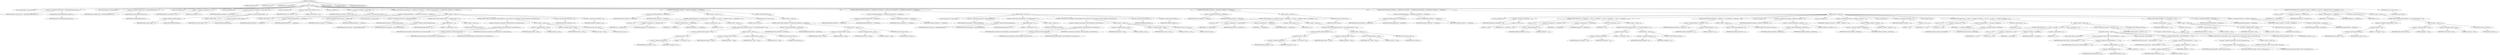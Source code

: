 digraph "matchPath" {  
"185" [label = <(METHOD,matchPath)<SUB>168</SUB>> ]
"186" [label = <(PARAM,String pattern)<SUB>168</SUB>> ]
"187" [label = <(PARAM,String str)<SUB>168</SUB>> ]
"188" [label = <(PARAM,boolean isCaseSensitive)<SUB>169</SUB>> ]
"189" [label = <(BLOCK,&lt;empty&gt;,&lt;empty&gt;)<SUB>169</SUB>> ]
"190" [label = <(LOCAL,String[] patDirs: java.lang.String[])> ]
"191" [label = <(&lt;operator&gt;.assignment,String[] patDirs = tokenizePathAsArray(pattern))<SUB>170</SUB>> ]
"192" [label = <(IDENTIFIER,patDirs,String[] patDirs = tokenizePathAsArray(pattern))<SUB>170</SUB>> ]
"193" [label = <(tokenizePathAsArray,tokenizePathAsArray(pattern))<SUB>170</SUB>> ]
"194" [label = <(IDENTIFIER,pattern,tokenizePathAsArray(pattern))<SUB>170</SUB>> ]
"195" [label = <(LOCAL,String[] strDirs: java.lang.String[])> ]
"196" [label = <(&lt;operator&gt;.assignment,String[] strDirs = tokenizePathAsArray(str))<SUB>171</SUB>> ]
"197" [label = <(IDENTIFIER,strDirs,String[] strDirs = tokenizePathAsArray(str))<SUB>171</SUB>> ]
"198" [label = <(tokenizePathAsArray,tokenizePathAsArray(str))<SUB>171</SUB>> ]
"199" [label = <(IDENTIFIER,str,tokenizePathAsArray(str))<SUB>171</SUB>> ]
"200" [label = <(LOCAL,int patIdxStart: int)> ]
"201" [label = <(&lt;operator&gt;.assignment,int patIdxStart = 0)<SUB>173</SUB>> ]
"202" [label = <(IDENTIFIER,patIdxStart,int patIdxStart = 0)<SUB>173</SUB>> ]
"203" [label = <(LITERAL,0,int patIdxStart = 0)<SUB>173</SUB>> ]
"204" [label = <(LOCAL,int patIdxEnd: int)> ]
"205" [label = <(&lt;operator&gt;.assignment,int patIdxEnd = patDirs.length - 1)<SUB>174</SUB>> ]
"206" [label = <(IDENTIFIER,patIdxEnd,int patIdxEnd = patDirs.length - 1)<SUB>174</SUB>> ]
"207" [label = <(&lt;operator&gt;.subtraction,patDirs.length - 1)<SUB>174</SUB>> ]
"208" [label = <(&lt;operator&gt;.fieldAccess,patDirs.length)<SUB>174</SUB>> ]
"209" [label = <(IDENTIFIER,patDirs,patDirs.length - 1)<SUB>174</SUB>> ]
"210" [label = <(FIELD_IDENTIFIER,length,length)<SUB>174</SUB>> ]
"211" [label = <(LITERAL,1,patDirs.length - 1)<SUB>174</SUB>> ]
"212" [label = <(LOCAL,int strIdxStart: int)> ]
"213" [label = <(&lt;operator&gt;.assignment,int strIdxStart = 0)<SUB>175</SUB>> ]
"214" [label = <(IDENTIFIER,strIdxStart,int strIdxStart = 0)<SUB>175</SUB>> ]
"215" [label = <(LITERAL,0,int strIdxStart = 0)<SUB>175</SUB>> ]
"216" [label = <(LOCAL,int strIdxEnd: int)> ]
"217" [label = <(&lt;operator&gt;.assignment,int strIdxEnd = strDirs.length - 1)<SUB>176</SUB>> ]
"218" [label = <(IDENTIFIER,strIdxEnd,int strIdxEnd = strDirs.length - 1)<SUB>176</SUB>> ]
"219" [label = <(&lt;operator&gt;.subtraction,strDirs.length - 1)<SUB>176</SUB>> ]
"220" [label = <(&lt;operator&gt;.fieldAccess,strDirs.length)<SUB>176</SUB>> ]
"221" [label = <(IDENTIFIER,strDirs,strDirs.length - 1)<SUB>176</SUB>> ]
"222" [label = <(FIELD_IDENTIFIER,length,length)<SUB>176</SUB>> ]
"223" [label = <(LITERAL,1,strDirs.length - 1)<SUB>176</SUB>> ]
"224" [label = <(CONTROL_STRUCTURE,while (patIdxStart &lt;= patIdxEnd &amp;&amp; strIdxStart &lt;= strIdxEnd),while (patIdxStart &lt;= patIdxEnd &amp;&amp; strIdxStart &lt;= strIdxEnd))<SUB>179</SUB>> ]
"225" [label = <(&lt;operator&gt;.logicalAnd,patIdxStart &lt;= patIdxEnd &amp;&amp; strIdxStart &lt;= strIdxEnd)<SUB>179</SUB>> ]
"226" [label = <(&lt;operator&gt;.lessEqualsThan,patIdxStart &lt;= patIdxEnd)<SUB>179</SUB>> ]
"227" [label = <(IDENTIFIER,patIdxStart,patIdxStart &lt;= patIdxEnd)<SUB>179</SUB>> ]
"228" [label = <(IDENTIFIER,patIdxEnd,patIdxStart &lt;= patIdxEnd)<SUB>179</SUB>> ]
"229" [label = <(&lt;operator&gt;.lessEqualsThan,strIdxStart &lt;= strIdxEnd)<SUB>179</SUB>> ]
"230" [label = <(IDENTIFIER,strIdxStart,strIdxStart &lt;= strIdxEnd)<SUB>179</SUB>> ]
"231" [label = <(IDENTIFIER,strIdxEnd,strIdxStart &lt;= strIdxEnd)<SUB>179</SUB>> ]
"232" [label = <(BLOCK,&lt;empty&gt;,&lt;empty&gt;)<SUB>179</SUB>> ]
"233" [label = <(LOCAL,String patDir: java.lang.String)> ]
"234" [label = <(&lt;operator&gt;.assignment,String patDir = patDirs[patIdxStart])<SUB>180</SUB>> ]
"235" [label = <(IDENTIFIER,patDir,String patDir = patDirs[patIdxStart])<SUB>180</SUB>> ]
"236" [label = <(&lt;operator&gt;.indexAccess,patDirs[patIdxStart])<SUB>180</SUB>> ]
"237" [label = <(IDENTIFIER,patDirs,String patDir = patDirs[patIdxStart])<SUB>180</SUB>> ]
"238" [label = <(IDENTIFIER,patIdxStart,String patDir = patDirs[patIdxStart])<SUB>180</SUB>> ]
"239" [label = <(CONTROL_STRUCTURE,if (patDir.equals(&quot;**&quot;)),if (patDir.equals(&quot;**&quot;)))<SUB>181</SUB>> ]
"240" [label = <(equals,patDir.equals(&quot;**&quot;))<SUB>181</SUB>> ]
"241" [label = <(IDENTIFIER,patDir,patDir.equals(&quot;**&quot;))<SUB>181</SUB>> ]
"242" [label = <(LITERAL,&quot;**&quot;,patDir.equals(&quot;**&quot;))<SUB>181</SUB>> ]
"243" [label = <(BLOCK,&lt;empty&gt;,&lt;empty&gt;)<SUB>181</SUB>> ]
"244" [label = <(CONTROL_STRUCTURE,break;,break;)<SUB>182</SUB>> ]
"245" [label = <(CONTROL_STRUCTURE,if (!match(patDir, strDirs[strIdxStart], isCaseSensitive)),if (!match(patDir, strDirs[strIdxStart], isCaseSensitive)))<SUB>184</SUB>> ]
"246" [label = <(&lt;operator&gt;.logicalNot,!match(patDir, strDirs[strIdxStart], isCaseSensitive))<SUB>184</SUB>> ]
"247" [label = <(match,match(patDir, strDirs[strIdxStart], isCaseSensitive))<SUB>184</SUB>> ]
"248" [label = <(IDENTIFIER,patDir,match(patDir, strDirs[strIdxStart], isCaseSensitive))<SUB>184</SUB>> ]
"249" [label = <(&lt;operator&gt;.indexAccess,strDirs[strIdxStart])<SUB>184</SUB>> ]
"250" [label = <(IDENTIFIER,strDirs,match(patDir, strDirs[strIdxStart], isCaseSensitive))<SUB>184</SUB>> ]
"251" [label = <(IDENTIFIER,strIdxStart,match(patDir, strDirs[strIdxStart], isCaseSensitive))<SUB>184</SUB>> ]
"252" [label = <(IDENTIFIER,isCaseSensitive,match(patDir, strDirs[strIdxStart], isCaseSensitive))<SUB>184</SUB>> ]
"253" [label = <(BLOCK,&lt;empty&gt;,&lt;empty&gt;)<SUB>184</SUB>> ]
"254" [label = <(&lt;operator&gt;.assignment,patDirs = null)<SUB>185</SUB>> ]
"255" [label = <(IDENTIFIER,patDirs,patDirs = null)<SUB>185</SUB>> ]
"256" [label = <(LITERAL,null,patDirs = null)<SUB>185</SUB>> ]
"257" [label = <(&lt;operator&gt;.assignment,strDirs = null)<SUB>186</SUB>> ]
"258" [label = <(IDENTIFIER,strDirs,strDirs = null)<SUB>186</SUB>> ]
"259" [label = <(LITERAL,null,strDirs = null)<SUB>186</SUB>> ]
"260" [label = <(RETURN,return false;,return false;)<SUB>187</SUB>> ]
"261" [label = <(LITERAL,false,return false;)<SUB>187</SUB>> ]
"262" [label = <(&lt;operator&gt;.postIncrement,patIdxStart++)<SUB>189</SUB>> ]
"263" [label = <(IDENTIFIER,patIdxStart,patIdxStart++)<SUB>189</SUB>> ]
"264" [label = <(&lt;operator&gt;.postIncrement,strIdxStart++)<SUB>190</SUB>> ]
"265" [label = <(IDENTIFIER,strIdxStart,strIdxStart++)<SUB>190</SUB>> ]
"266" [label = <(CONTROL_STRUCTURE,if (strIdxStart &gt; strIdxEnd),if (strIdxStart &gt; strIdxEnd))<SUB>192</SUB>> ]
"267" [label = <(&lt;operator&gt;.greaterThan,strIdxStart &gt; strIdxEnd)<SUB>192</SUB>> ]
"268" [label = <(IDENTIFIER,strIdxStart,strIdxStart &gt; strIdxEnd)<SUB>192</SUB>> ]
"269" [label = <(IDENTIFIER,strIdxEnd,strIdxStart &gt; strIdxEnd)<SUB>192</SUB>> ]
"270" [label = <(BLOCK,&lt;empty&gt;,&lt;empty&gt;)<SUB>192</SUB>> ]
"271" [label = <(CONTROL_STRUCTURE,for (int i = patIdxStart; Some(i &lt;= patIdxEnd); i++),for (int i = patIdxStart; Some(i &lt;= patIdxEnd); i++))<SUB>194</SUB>> ]
"272" [label = <(LOCAL,int i: int)> ]
"273" [label = <(&lt;operator&gt;.assignment,int i = patIdxStart)<SUB>194</SUB>> ]
"274" [label = <(IDENTIFIER,i,int i = patIdxStart)<SUB>194</SUB>> ]
"275" [label = <(IDENTIFIER,patIdxStart,int i = patIdxStart)<SUB>194</SUB>> ]
"276" [label = <(&lt;operator&gt;.lessEqualsThan,i &lt;= patIdxEnd)<SUB>194</SUB>> ]
"277" [label = <(IDENTIFIER,i,i &lt;= patIdxEnd)<SUB>194</SUB>> ]
"278" [label = <(IDENTIFIER,patIdxEnd,i &lt;= patIdxEnd)<SUB>194</SUB>> ]
"279" [label = <(&lt;operator&gt;.postIncrement,i++)<SUB>194</SUB>> ]
"280" [label = <(IDENTIFIER,i,i++)<SUB>194</SUB>> ]
"281" [label = <(BLOCK,&lt;empty&gt;,&lt;empty&gt;)<SUB>194</SUB>> ]
"282" [label = <(CONTROL_STRUCTURE,if (!patDirs[i].equals(&quot;**&quot;)),if (!patDirs[i].equals(&quot;**&quot;)))<SUB>195</SUB>> ]
"283" [label = <(&lt;operator&gt;.logicalNot,!patDirs[i].equals(&quot;**&quot;))<SUB>195</SUB>> ]
"284" [label = <(equals,this.equals(&quot;**&quot;))<SUB>195</SUB>> ]
"285" [label = <(&lt;operator&gt;.indexAccess,patDirs[i])<SUB>195</SUB>> ]
"286" [label = <(IDENTIFIER,patDirs,this.equals(&quot;**&quot;))<SUB>195</SUB>> ]
"287" [label = <(IDENTIFIER,i,this.equals(&quot;**&quot;))<SUB>195</SUB>> ]
"288" [label = <(LITERAL,&quot;**&quot;,this.equals(&quot;**&quot;))<SUB>195</SUB>> ]
"289" [label = <(BLOCK,&lt;empty&gt;,&lt;empty&gt;)<SUB>195</SUB>> ]
"290" [label = <(&lt;operator&gt;.assignment,patDirs = null)<SUB>196</SUB>> ]
"291" [label = <(IDENTIFIER,patDirs,patDirs = null)<SUB>196</SUB>> ]
"292" [label = <(LITERAL,null,patDirs = null)<SUB>196</SUB>> ]
"293" [label = <(&lt;operator&gt;.assignment,strDirs = null)<SUB>197</SUB>> ]
"294" [label = <(IDENTIFIER,strDirs,strDirs = null)<SUB>197</SUB>> ]
"295" [label = <(LITERAL,null,strDirs = null)<SUB>197</SUB>> ]
"296" [label = <(RETURN,return false;,return false;)<SUB>198</SUB>> ]
"297" [label = <(LITERAL,false,return false;)<SUB>198</SUB>> ]
"298" [label = <(RETURN,return true;,return true;)<SUB>201</SUB>> ]
"299" [label = <(LITERAL,true,return true;)<SUB>201</SUB>> ]
"300" [label = <(CONTROL_STRUCTURE,else,else)<SUB>202</SUB>> ]
"301" [label = <(BLOCK,&lt;empty&gt;,&lt;empty&gt;)<SUB>202</SUB>> ]
"302" [label = <(CONTROL_STRUCTURE,if (patIdxStart &gt; patIdxEnd),if (patIdxStart &gt; patIdxEnd))<SUB>203</SUB>> ]
"303" [label = <(&lt;operator&gt;.greaterThan,patIdxStart &gt; patIdxEnd)<SUB>203</SUB>> ]
"304" [label = <(IDENTIFIER,patIdxStart,patIdxStart &gt; patIdxEnd)<SUB>203</SUB>> ]
"305" [label = <(IDENTIFIER,patIdxEnd,patIdxStart &gt; patIdxEnd)<SUB>203</SUB>> ]
"306" [label = <(BLOCK,&lt;empty&gt;,&lt;empty&gt;)<SUB>203</SUB>> ]
"307" [label = <(&lt;operator&gt;.assignment,patDirs = null)<SUB>205</SUB>> ]
"308" [label = <(IDENTIFIER,patDirs,patDirs = null)<SUB>205</SUB>> ]
"309" [label = <(LITERAL,null,patDirs = null)<SUB>205</SUB>> ]
"310" [label = <(&lt;operator&gt;.assignment,strDirs = null)<SUB>206</SUB>> ]
"311" [label = <(IDENTIFIER,strDirs,strDirs = null)<SUB>206</SUB>> ]
"312" [label = <(LITERAL,null,strDirs = null)<SUB>206</SUB>> ]
"313" [label = <(RETURN,return false;,return false;)<SUB>207</SUB>> ]
"314" [label = <(LITERAL,false,return false;)<SUB>207</SUB>> ]
"315" [label = <(CONTROL_STRUCTURE,while (patIdxStart &lt;= patIdxEnd &amp;&amp; strIdxStart &lt;= strIdxEnd),while (patIdxStart &lt;= patIdxEnd &amp;&amp; strIdxStart &lt;= strIdxEnd))<SUB>212</SUB>> ]
"316" [label = <(&lt;operator&gt;.logicalAnd,patIdxStart &lt;= patIdxEnd &amp;&amp; strIdxStart &lt;= strIdxEnd)<SUB>212</SUB>> ]
"317" [label = <(&lt;operator&gt;.lessEqualsThan,patIdxStart &lt;= patIdxEnd)<SUB>212</SUB>> ]
"318" [label = <(IDENTIFIER,patIdxStart,patIdxStart &lt;= patIdxEnd)<SUB>212</SUB>> ]
"319" [label = <(IDENTIFIER,patIdxEnd,patIdxStart &lt;= patIdxEnd)<SUB>212</SUB>> ]
"320" [label = <(&lt;operator&gt;.lessEqualsThan,strIdxStart &lt;= strIdxEnd)<SUB>212</SUB>> ]
"321" [label = <(IDENTIFIER,strIdxStart,strIdxStart &lt;= strIdxEnd)<SUB>212</SUB>> ]
"322" [label = <(IDENTIFIER,strIdxEnd,strIdxStart &lt;= strIdxEnd)<SUB>212</SUB>> ]
"323" [label = <(BLOCK,&lt;empty&gt;,&lt;empty&gt;)<SUB>212</SUB>> ]
"324" [label = <(LOCAL,String patDir: java.lang.String)> ]
"325" [label = <(&lt;operator&gt;.assignment,String patDir = patDirs[patIdxEnd])<SUB>213</SUB>> ]
"326" [label = <(IDENTIFIER,patDir,String patDir = patDirs[patIdxEnd])<SUB>213</SUB>> ]
"327" [label = <(&lt;operator&gt;.indexAccess,patDirs[patIdxEnd])<SUB>213</SUB>> ]
"328" [label = <(IDENTIFIER,patDirs,String patDir = patDirs[patIdxEnd])<SUB>213</SUB>> ]
"329" [label = <(IDENTIFIER,patIdxEnd,String patDir = patDirs[patIdxEnd])<SUB>213</SUB>> ]
"330" [label = <(CONTROL_STRUCTURE,if (patDir.equals(&quot;**&quot;)),if (patDir.equals(&quot;**&quot;)))<SUB>214</SUB>> ]
"331" [label = <(equals,patDir.equals(&quot;**&quot;))<SUB>214</SUB>> ]
"332" [label = <(IDENTIFIER,patDir,patDir.equals(&quot;**&quot;))<SUB>214</SUB>> ]
"333" [label = <(LITERAL,&quot;**&quot;,patDir.equals(&quot;**&quot;))<SUB>214</SUB>> ]
"334" [label = <(BLOCK,&lt;empty&gt;,&lt;empty&gt;)<SUB>214</SUB>> ]
"335" [label = <(CONTROL_STRUCTURE,break;,break;)<SUB>215</SUB>> ]
"336" [label = <(CONTROL_STRUCTURE,if (!match(patDir, strDirs[strIdxEnd], isCaseSensitive)),if (!match(patDir, strDirs[strIdxEnd], isCaseSensitive)))<SUB>217</SUB>> ]
"337" [label = <(&lt;operator&gt;.logicalNot,!match(patDir, strDirs[strIdxEnd], isCaseSensitive))<SUB>217</SUB>> ]
"338" [label = <(match,match(patDir, strDirs[strIdxEnd], isCaseSensitive))<SUB>217</SUB>> ]
"339" [label = <(IDENTIFIER,patDir,match(patDir, strDirs[strIdxEnd], isCaseSensitive))<SUB>217</SUB>> ]
"340" [label = <(&lt;operator&gt;.indexAccess,strDirs[strIdxEnd])<SUB>217</SUB>> ]
"341" [label = <(IDENTIFIER,strDirs,match(patDir, strDirs[strIdxEnd], isCaseSensitive))<SUB>217</SUB>> ]
"342" [label = <(IDENTIFIER,strIdxEnd,match(patDir, strDirs[strIdxEnd], isCaseSensitive))<SUB>217</SUB>> ]
"343" [label = <(IDENTIFIER,isCaseSensitive,match(patDir, strDirs[strIdxEnd], isCaseSensitive))<SUB>217</SUB>> ]
"344" [label = <(BLOCK,&lt;empty&gt;,&lt;empty&gt;)<SUB>217</SUB>> ]
"345" [label = <(&lt;operator&gt;.assignment,patDirs = null)<SUB>218</SUB>> ]
"346" [label = <(IDENTIFIER,patDirs,patDirs = null)<SUB>218</SUB>> ]
"347" [label = <(LITERAL,null,patDirs = null)<SUB>218</SUB>> ]
"348" [label = <(&lt;operator&gt;.assignment,strDirs = null)<SUB>219</SUB>> ]
"349" [label = <(IDENTIFIER,strDirs,strDirs = null)<SUB>219</SUB>> ]
"350" [label = <(LITERAL,null,strDirs = null)<SUB>219</SUB>> ]
"351" [label = <(RETURN,return false;,return false;)<SUB>220</SUB>> ]
"352" [label = <(LITERAL,false,return false;)<SUB>220</SUB>> ]
"353" [label = <(&lt;operator&gt;.postDecrement,patIdxEnd--)<SUB>222</SUB>> ]
"354" [label = <(IDENTIFIER,patIdxEnd,patIdxEnd--)<SUB>222</SUB>> ]
"355" [label = <(&lt;operator&gt;.postDecrement,strIdxEnd--)<SUB>223</SUB>> ]
"356" [label = <(IDENTIFIER,strIdxEnd,strIdxEnd--)<SUB>223</SUB>> ]
"357" [label = <(CONTROL_STRUCTURE,if (strIdxStart &gt; strIdxEnd),if (strIdxStart &gt; strIdxEnd))<SUB>225</SUB>> ]
"358" [label = <(&lt;operator&gt;.greaterThan,strIdxStart &gt; strIdxEnd)<SUB>225</SUB>> ]
"359" [label = <(IDENTIFIER,strIdxStart,strIdxStart &gt; strIdxEnd)<SUB>225</SUB>> ]
"360" [label = <(IDENTIFIER,strIdxEnd,strIdxStart &gt; strIdxEnd)<SUB>225</SUB>> ]
"361" [label = <(BLOCK,&lt;empty&gt;,&lt;empty&gt;)<SUB>225</SUB>> ]
"362" [label = <(CONTROL_STRUCTURE,for (int i = patIdxStart; Some(i &lt;= patIdxEnd); i++),for (int i = patIdxStart; Some(i &lt;= patIdxEnd); i++))<SUB>227</SUB>> ]
"363" [label = <(LOCAL,int i: int)> ]
"364" [label = <(&lt;operator&gt;.assignment,int i = patIdxStart)<SUB>227</SUB>> ]
"365" [label = <(IDENTIFIER,i,int i = patIdxStart)<SUB>227</SUB>> ]
"366" [label = <(IDENTIFIER,patIdxStart,int i = patIdxStart)<SUB>227</SUB>> ]
"367" [label = <(&lt;operator&gt;.lessEqualsThan,i &lt;= patIdxEnd)<SUB>227</SUB>> ]
"368" [label = <(IDENTIFIER,i,i &lt;= patIdxEnd)<SUB>227</SUB>> ]
"369" [label = <(IDENTIFIER,patIdxEnd,i &lt;= patIdxEnd)<SUB>227</SUB>> ]
"370" [label = <(&lt;operator&gt;.postIncrement,i++)<SUB>227</SUB>> ]
"371" [label = <(IDENTIFIER,i,i++)<SUB>227</SUB>> ]
"372" [label = <(BLOCK,&lt;empty&gt;,&lt;empty&gt;)<SUB>227</SUB>> ]
"373" [label = <(CONTROL_STRUCTURE,if (!patDirs[i].equals(&quot;**&quot;)),if (!patDirs[i].equals(&quot;**&quot;)))<SUB>228</SUB>> ]
"374" [label = <(&lt;operator&gt;.logicalNot,!patDirs[i].equals(&quot;**&quot;))<SUB>228</SUB>> ]
"375" [label = <(equals,this.equals(&quot;**&quot;))<SUB>228</SUB>> ]
"376" [label = <(&lt;operator&gt;.indexAccess,patDirs[i])<SUB>228</SUB>> ]
"377" [label = <(IDENTIFIER,patDirs,this.equals(&quot;**&quot;))<SUB>228</SUB>> ]
"378" [label = <(IDENTIFIER,i,this.equals(&quot;**&quot;))<SUB>228</SUB>> ]
"379" [label = <(LITERAL,&quot;**&quot;,this.equals(&quot;**&quot;))<SUB>228</SUB>> ]
"380" [label = <(BLOCK,&lt;empty&gt;,&lt;empty&gt;)<SUB>228</SUB>> ]
"381" [label = <(&lt;operator&gt;.assignment,patDirs = null)<SUB>229</SUB>> ]
"382" [label = <(IDENTIFIER,patDirs,patDirs = null)<SUB>229</SUB>> ]
"383" [label = <(LITERAL,null,patDirs = null)<SUB>229</SUB>> ]
"384" [label = <(&lt;operator&gt;.assignment,strDirs = null)<SUB>230</SUB>> ]
"385" [label = <(IDENTIFIER,strDirs,strDirs = null)<SUB>230</SUB>> ]
"386" [label = <(LITERAL,null,strDirs = null)<SUB>230</SUB>> ]
"387" [label = <(RETURN,return false;,return false;)<SUB>231</SUB>> ]
"388" [label = <(LITERAL,false,return false;)<SUB>231</SUB>> ]
"389" [label = <(RETURN,return true;,return true;)<SUB>234</SUB>> ]
"390" [label = <(LITERAL,true,return true;)<SUB>234</SUB>> ]
"391" [label = <(CONTROL_STRUCTURE,while (patIdxStart != patIdxEnd &amp;&amp; strIdxStart &lt;= strIdxEnd),while (patIdxStart != patIdxEnd &amp;&amp; strIdxStart &lt;= strIdxEnd))<SUB>237</SUB>> ]
"392" [label = <(&lt;operator&gt;.logicalAnd,patIdxStart != patIdxEnd &amp;&amp; strIdxStart &lt;= strIdxEnd)<SUB>237</SUB>> ]
"393" [label = <(&lt;operator&gt;.notEquals,patIdxStart != patIdxEnd)<SUB>237</SUB>> ]
"394" [label = <(IDENTIFIER,patIdxStart,patIdxStart != patIdxEnd)<SUB>237</SUB>> ]
"395" [label = <(IDENTIFIER,patIdxEnd,patIdxStart != patIdxEnd)<SUB>237</SUB>> ]
"396" [label = <(&lt;operator&gt;.lessEqualsThan,strIdxStart &lt;= strIdxEnd)<SUB>237</SUB>> ]
"397" [label = <(IDENTIFIER,strIdxStart,strIdxStart &lt;= strIdxEnd)<SUB>237</SUB>> ]
"398" [label = <(IDENTIFIER,strIdxEnd,strIdxStart &lt;= strIdxEnd)<SUB>237</SUB>> ]
"399" [label = <(BLOCK,&lt;empty&gt;,&lt;empty&gt;)<SUB>237</SUB>> ]
"400" [label = <(LOCAL,int patIdxTmp: int)> ]
"401" [label = <(&lt;operator&gt;.assignment,int patIdxTmp = -1)<SUB>238</SUB>> ]
"402" [label = <(IDENTIFIER,patIdxTmp,int patIdxTmp = -1)<SUB>238</SUB>> ]
"403" [label = <(&lt;operator&gt;.minus,-1)<SUB>238</SUB>> ]
"404" [label = <(LITERAL,1,-1)<SUB>238</SUB>> ]
"405" [label = <(CONTROL_STRUCTURE,for (int i = patIdxStart + 1; Some(i &lt;= patIdxEnd); i++),for (int i = patIdxStart + 1; Some(i &lt;= patIdxEnd); i++))<SUB>239</SUB>> ]
"406" [label = <(LOCAL,int i: int)> ]
"407" [label = <(&lt;operator&gt;.assignment,int i = patIdxStart + 1)<SUB>239</SUB>> ]
"408" [label = <(IDENTIFIER,i,int i = patIdxStart + 1)<SUB>239</SUB>> ]
"409" [label = <(&lt;operator&gt;.addition,patIdxStart + 1)<SUB>239</SUB>> ]
"410" [label = <(IDENTIFIER,patIdxStart,patIdxStart + 1)<SUB>239</SUB>> ]
"411" [label = <(LITERAL,1,patIdxStart + 1)<SUB>239</SUB>> ]
"412" [label = <(&lt;operator&gt;.lessEqualsThan,i &lt;= patIdxEnd)<SUB>239</SUB>> ]
"413" [label = <(IDENTIFIER,i,i &lt;= patIdxEnd)<SUB>239</SUB>> ]
"414" [label = <(IDENTIFIER,patIdxEnd,i &lt;= patIdxEnd)<SUB>239</SUB>> ]
"415" [label = <(&lt;operator&gt;.postIncrement,i++)<SUB>239</SUB>> ]
"416" [label = <(IDENTIFIER,i,i++)<SUB>239</SUB>> ]
"417" [label = <(BLOCK,&lt;empty&gt;,&lt;empty&gt;)<SUB>239</SUB>> ]
"418" [label = <(CONTROL_STRUCTURE,if (patDirs[i].equals(&quot;**&quot;)),if (patDirs[i].equals(&quot;**&quot;)))<SUB>240</SUB>> ]
"419" [label = <(equals,this.equals(&quot;**&quot;))<SUB>240</SUB>> ]
"420" [label = <(&lt;operator&gt;.indexAccess,patDirs[i])<SUB>240</SUB>> ]
"421" [label = <(IDENTIFIER,patDirs,this.equals(&quot;**&quot;))<SUB>240</SUB>> ]
"422" [label = <(IDENTIFIER,i,this.equals(&quot;**&quot;))<SUB>240</SUB>> ]
"423" [label = <(LITERAL,&quot;**&quot;,this.equals(&quot;**&quot;))<SUB>240</SUB>> ]
"424" [label = <(BLOCK,&lt;empty&gt;,&lt;empty&gt;)<SUB>240</SUB>> ]
"425" [label = <(&lt;operator&gt;.assignment,patIdxTmp = i)<SUB>241</SUB>> ]
"426" [label = <(IDENTIFIER,patIdxTmp,patIdxTmp = i)<SUB>241</SUB>> ]
"427" [label = <(IDENTIFIER,i,patIdxTmp = i)<SUB>241</SUB>> ]
"428" [label = <(CONTROL_STRUCTURE,break;,break;)<SUB>242</SUB>> ]
"429" [label = <(CONTROL_STRUCTURE,if (patIdxTmp == patIdxStart + 1),if (patIdxTmp == patIdxStart + 1))<SUB>245</SUB>> ]
"430" [label = <(&lt;operator&gt;.equals,patIdxTmp == patIdxStart + 1)<SUB>245</SUB>> ]
"431" [label = <(IDENTIFIER,patIdxTmp,patIdxTmp == patIdxStart + 1)<SUB>245</SUB>> ]
"432" [label = <(&lt;operator&gt;.addition,patIdxStart + 1)<SUB>245</SUB>> ]
"433" [label = <(IDENTIFIER,patIdxStart,patIdxStart + 1)<SUB>245</SUB>> ]
"434" [label = <(LITERAL,1,patIdxStart + 1)<SUB>245</SUB>> ]
"435" [label = <(BLOCK,&lt;empty&gt;,&lt;empty&gt;)<SUB>245</SUB>> ]
"436" [label = <(&lt;operator&gt;.postIncrement,patIdxStart++)<SUB>247</SUB>> ]
"437" [label = <(IDENTIFIER,patIdxStart,patIdxStart++)<SUB>247</SUB>> ]
"438" [label = <(CONTROL_STRUCTURE,continue;,continue;)<SUB>248</SUB>> ]
"439" [label = <(LOCAL,int patLength: int)> ]
"440" [label = <(&lt;operator&gt;.assignment,int patLength = patIdxTmp - patIdxStart - 1)<SUB>252</SUB>> ]
"441" [label = <(IDENTIFIER,patLength,int patLength = patIdxTmp - patIdxStart - 1)<SUB>252</SUB>> ]
"442" [label = <(&lt;operator&gt;.subtraction,patIdxTmp - patIdxStart - 1)<SUB>252</SUB>> ]
"443" [label = <(&lt;operator&gt;.subtraction,patIdxTmp - patIdxStart)<SUB>252</SUB>> ]
"444" [label = <(IDENTIFIER,patIdxTmp,patIdxTmp - patIdxStart)<SUB>252</SUB>> ]
"445" [label = <(IDENTIFIER,patIdxStart,patIdxTmp - patIdxStart)<SUB>252</SUB>> ]
"446" [label = <(LITERAL,1,patIdxTmp - patIdxStart - 1)<SUB>252</SUB>> ]
"447" [label = <(LOCAL,int strLength: int)> ]
"448" [label = <(&lt;operator&gt;.assignment,int strLength = strIdxEnd - strIdxStart + 1)<SUB>253</SUB>> ]
"449" [label = <(IDENTIFIER,strLength,int strLength = strIdxEnd - strIdxStart + 1)<SUB>253</SUB>> ]
"450" [label = <(&lt;operator&gt;.addition,strIdxEnd - strIdxStart + 1)<SUB>253</SUB>> ]
"451" [label = <(&lt;operator&gt;.subtraction,strIdxEnd - strIdxStart)<SUB>253</SUB>> ]
"452" [label = <(IDENTIFIER,strIdxEnd,strIdxEnd - strIdxStart)<SUB>253</SUB>> ]
"453" [label = <(IDENTIFIER,strIdxStart,strIdxEnd - strIdxStart)<SUB>253</SUB>> ]
"454" [label = <(LITERAL,1,strIdxEnd - strIdxStart + 1)<SUB>253</SUB>> ]
"455" [label = <(LOCAL,int foundIdx: int)> ]
"456" [label = <(&lt;operator&gt;.assignment,int foundIdx = -1)<SUB>254</SUB>> ]
"457" [label = <(IDENTIFIER,foundIdx,int foundIdx = -1)<SUB>254</SUB>> ]
"458" [label = <(&lt;operator&gt;.minus,-1)<SUB>254</SUB>> ]
"459" [label = <(LITERAL,1,-1)<SUB>254</SUB>> ]
"460" [label = <(JUMP_TARGET,strLoop)> ]
"461" [label = <(CONTROL_STRUCTURE,for (int i = 0; Some(i &lt;= strLength - patLength); i++),for (int i = 0; Some(i &lt;= strLength - patLength); i++))<SUB>256</SUB>> ]
"462" [label = <(LOCAL,int i: int)> ]
"463" [label = <(&lt;operator&gt;.assignment,int i = 0)<SUB>256</SUB>> ]
"464" [label = <(IDENTIFIER,i,int i = 0)<SUB>256</SUB>> ]
"465" [label = <(LITERAL,0,int i = 0)<SUB>256</SUB>> ]
"466" [label = <(&lt;operator&gt;.lessEqualsThan,i &lt;= strLength - patLength)<SUB>256</SUB>> ]
"467" [label = <(IDENTIFIER,i,i &lt;= strLength - patLength)<SUB>256</SUB>> ]
"468" [label = <(&lt;operator&gt;.subtraction,strLength - patLength)<SUB>256</SUB>> ]
"469" [label = <(IDENTIFIER,strLength,strLength - patLength)<SUB>256</SUB>> ]
"470" [label = <(IDENTIFIER,patLength,strLength - patLength)<SUB>256</SUB>> ]
"471" [label = <(&lt;operator&gt;.postIncrement,i++)<SUB>256</SUB>> ]
"472" [label = <(IDENTIFIER,i,i++)<SUB>256</SUB>> ]
"473" [label = <(BLOCK,&lt;empty&gt;,&lt;empty&gt;)<SUB>256</SUB>> ]
"474" [label = <(CONTROL_STRUCTURE,for (int j = 0; Some(j &lt; patLength); j++),for (int j = 0; Some(j &lt; patLength); j++))<SUB>257</SUB>> ]
"475" [label = <(LOCAL,int j: int)> ]
"476" [label = <(&lt;operator&gt;.assignment,int j = 0)<SUB>257</SUB>> ]
"477" [label = <(IDENTIFIER,j,int j = 0)<SUB>257</SUB>> ]
"478" [label = <(LITERAL,0,int j = 0)<SUB>257</SUB>> ]
"479" [label = <(&lt;operator&gt;.lessThan,j &lt; patLength)<SUB>257</SUB>> ]
"480" [label = <(IDENTIFIER,j,j &lt; patLength)<SUB>257</SUB>> ]
"481" [label = <(IDENTIFIER,patLength,j &lt; patLength)<SUB>257</SUB>> ]
"482" [label = <(&lt;operator&gt;.postIncrement,j++)<SUB>257</SUB>> ]
"483" [label = <(IDENTIFIER,j,j++)<SUB>257</SUB>> ]
"484" [label = <(BLOCK,&lt;empty&gt;,&lt;empty&gt;)<SUB>257</SUB>> ]
"485" [label = <(LOCAL,String subPat: java.lang.String)> ]
"486" [label = <(&lt;operator&gt;.assignment,String subPat = patDirs[patIdxStart + j + 1])<SUB>258</SUB>> ]
"487" [label = <(IDENTIFIER,subPat,String subPat = patDirs[patIdxStart + j + 1])<SUB>258</SUB>> ]
"488" [label = <(&lt;operator&gt;.indexAccess,patDirs[patIdxStart + j + 1])<SUB>258</SUB>> ]
"489" [label = <(IDENTIFIER,patDirs,String subPat = patDirs[patIdxStart + j + 1])<SUB>258</SUB>> ]
"490" [label = <(&lt;operator&gt;.addition,patIdxStart + j + 1)<SUB>258</SUB>> ]
"491" [label = <(&lt;operator&gt;.addition,patIdxStart + j)<SUB>258</SUB>> ]
"492" [label = <(IDENTIFIER,patIdxStart,patIdxStart + j)<SUB>258</SUB>> ]
"493" [label = <(IDENTIFIER,j,patIdxStart + j)<SUB>258</SUB>> ]
"494" [label = <(LITERAL,1,patIdxStart + j + 1)<SUB>258</SUB>> ]
"495" [label = <(LOCAL,String subStr: java.lang.String)> ]
"496" [label = <(&lt;operator&gt;.assignment,String subStr = strDirs[strIdxStart + i + j])<SUB>259</SUB>> ]
"497" [label = <(IDENTIFIER,subStr,String subStr = strDirs[strIdxStart + i + j])<SUB>259</SUB>> ]
"498" [label = <(&lt;operator&gt;.indexAccess,strDirs[strIdxStart + i + j])<SUB>259</SUB>> ]
"499" [label = <(IDENTIFIER,strDirs,String subStr = strDirs[strIdxStart + i + j])<SUB>259</SUB>> ]
"500" [label = <(&lt;operator&gt;.addition,strIdxStart + i + j)<SUB>259</SUB>> ]
"501" [label = <(&lt;operator&gt;.addition,strIdxStart + i)<SUB>259</SUB>> ]
"502" [label = <(IDENTIFIER,strIdxStart,strIdxStart + i)<SUB>259</SUB>> ]
"503" [label = <(IDENTIFIER,i,strIdxStart + i)<SUB>259</SUB>> ]
"504" [label = <(IDENTIFIER,j,strIdxStart + i + j)<SUB>259</SUB>> ]
"505" [label = <(CONTROL_STRUCTURE,if (!match(subPat, subStr, isCaseSensitive)),if (!match(subPat, subStr, isCaseSensitive)))<SUB>260</SUB>> ]
"506" [label = <(&lt;operator&gt;.logicalNot,!match(subPat, subStr, isCaseSensitive))<SUB>260</SUB>> ]
"507" [label = <(match,match(subPat, subStr, isCaseSensitive))<SUB>260</SUB>> ]
"508" [label = <(IDENTIFIER,subPat,match(subPat, subStr, isCaseSensitive))<SUB>260</SUB>> ]
"509" [label = <(IDENTIFIER,subStr,match(subPat, subStr, isCaseSensitive))<SUB>260</SUB>> ]
"510" [label = <(IDENTIFIER,isCaseSensitive,match(subPat, subStr, isCaseSensitive))<SUB>260</SUB>> ]
"511" [label = <(BLOCK,&lt;empty&gt;,&lt;empty&gt;)<SUB>260</SUB>> ]
"512" [label = <(CONTROL_STRUCTURE,continue strLoop;,continue strLoop;)<SUB>261</SUB>> ]
"513" [label = <(&lt;operator&gt;.assignment,foundIdx = strIdxStart + i)<SUB>265</SUB>> ]
"514" [label = <(IDENTIFIER,foundIdx,foundIdx = strIdxStart + i)<SUB>265</SUB>> ]
"515" [label = <(&lt;operator&gt;.addition,strIdxStart + i)<SUB>265</SUB>> ]
"516" [label = <(IDENTIFIER,strIdxStart,strIdxStart + i)<SUB>265</SUB>> ]
"517" [label = <(IDENTIFIER,i,strIdxStart + i)<SUB>265</SUB>> ]
"518" [label = <(CONTROL_STRUCTURE,break;,break;)<SUB>266</SUB>> ]
"519" [label = <(CONTROL_STRUCTURE,if (foundIdx == -1),if (foundIdx == -1))<SUB>269</SUB>> ]
"520" [label = <(&lt;operator&gt;.equals,foundIdx == -1)<SUB>269</SUB>> ]
"521" [label = <(IDENTIFIER,foundIdx,foundIdx == -1)<SUB>269</SUB>> ]
"522" [label = <(&lt;operator&gt;.minus,-1)<SUB>269</SUB>> ]
"523" [label = <(LITERAL,1,-1)<SUB>269</SUB>> ]
"524" [label = <(BLOCK,&lt;empty&gt;,&lt;empty&gt;)<SUB>269</SUB>> ]
"525" [label = <(&lt;operator&gt;.assignment,patDirs = null)<SUB>270</SUB>> ]
"526" [label = <(IDENTIFIER,patDirs,patDirs = null)<SUB>270</SUB>> ]
"527" [label = <(LITERAL,null,patDirs = null)<SUB>270</SUB>> ]
"528" [label = <(&lt;operator&gt;.assignment,strDirs = null)<SUB>271</SUB>> ]
"529" [label = <(IDENTIFIER,strDirs,strDirs = null)<SUB>271</SUB>> ]
"530" [label = <(LITERAL,null,strDirs = null)<SUB>271</SUB>> ]
"531" [label = <(RETURN,return false;,return false;)<SUB>272</SUB>> ]
"532" [label = <(LITERAL,false,return false;)<SUB>272</SUB>> ]
"533" [label = <(&lt;operator&gt;.assignment,patIdxStart = patIdxTmp)<SUB>275</SUB>> ]
"534" [label = <(IDENTIFIER,patIdxStart,patIdxStart = patIdxTmp)<SUB>275</SUB>> ]
"535" [label = <(IDENTIFIER,patIdxTmp,patIdxStart = patIdxTmp)<SUB>275</SUB>> ]
"536" [label = <(&lt;operator&gt;.assignment,strIdxStart = foundIdx + patLength)<SUB>276</SUB>> ]
"537" [label = <(IDENTIFIER,strIdxStart,strIdxStart = foundIdx + patLength)<SUB>276</SUB>> ]
"538" [label = <(&lt;operator&gt;.addition,foundIdx + patLength)<SUB>276</SUB>> ]
"539" [label = <(IDENTIFIER,foundIdx,foundIdx + patLength)<SUB>276</SUB>> ]
"540" [label = <(IDENTIFIER,patLength,foundIdx + patLength)<SUB>276</SUB>> ]
"541" [label = <(CONTROL_STRUCTURE,for (int i = patIdxStart; Some(i &lt;= patIdxEnd); i++),for (int i = patIdxStart; Some(i &lt;= patIdxEnd); i++))<SUB>279</SUB>> ]
"542" [label = <(LOCAL,int i: int)> ]
"543" [label = <(&lt;operator&gt;.assignment,int i = patIdxStart)<SUB>279</SUB>> ]
"544" [label = <(IDENTIFIER,i,int i = patIdxStart)<SUB>279</SUB>> ]
"545" [label = <(IDENTIFIER,patIdxStart,int i = patIdxStart)<SUB>279</SUB>> ]
"546" [label = <(&lt;operator&gt;.lessEqualsThan,i &lt;= patIdxEnd)<SUB>279</SUB>> ]
"547" [label = <(IDENTIFIER,i,i &lt;= patIdxEnd)<SUB>279</SUB>> ]
"548" [label = <(IDENTIFIER,patIdxEnd,i &lt;= patIdxEnd)<SUB>279</SUB>> ]
"549" [label = <(&lt;operator&gt;.postIncrement,i++)<SUB>279</SUB>> ]
"550" [label = <(IDENTIFIER,i,i++)<SUB>279</SUB>> ]
"551" [label = <(BLOCK,&lt;empty&gt;,&lt;empty&gt;)<SUB>279</SUB>> ]
"552" [label = <(CONTROL_STRUCTURE,if (!patDirs[i].equals(&quot;**&quot;)),if (!patDirs[i].equals(&quot;**&quot;)))<SUB>280</SUB>> ]
"553" [label = <(&lt;operator&gt;.logicalNot,!patDirs[i].equals(&quot;**&quot;))<SUB>280</SUB>> ]
"554" [label = <(equals,this.equals(&quot;**&quot;))<SUB>280</SUB>> ]
"555" [label = <(&lt;operator&gt;.indexAccess,patDirs[i])<SUB>280</SUB>> ]
"556" [label = <(IDENTIFIER,patDirs,this.equals(&quot;**&quot;))<SUB>280</SUB>> ]
"557" [label = <(IDENTIFIER,i,this.equals(&quot;**&quot;))<SUB>280</SUB>> ]
"558" [label = <(LITERAL,&quot;**&quot;,this.equals(&quot;**&quot;))<SUB>280</SUB>> ]
"559" [label = <(BLOCK,&lt;empty&gt;,&lt;empty&gt;)<SUB>280</SUB>> ]
"560" [label = <(&lt;operator&gt;.assignment,patDirs = null)<SUB>281</SUB>> ]
"561" [label = <(IDENTIFIER,patDirs,patDirs = null)<SUB>281</SUB>> ]
"562" [label = <(LITERAL,null,patDirs = null)<SUB>281</SUB>> ]
"563" [label = <(&lt;operator&gt;.assignment,strDirs = null)<SUB>282</SUB>> ]
"564" [label = <(IDENTIFIER,strDirs,strDirs = null)<SUB>282</SUB>> ]
"565" [label = <(LITERAL,null,strDirs = null)<SUB>282</SUB>> ]
"566" [label = <(RETURN,return false;,return false;)<SUB>283</SUB>> ]
"567" [label = <(LITERAL,false,return false;)<SUB>283</SUB>> ]
"568" [label = <(RETURN,return true;,return true;)<SUB>287</SUB>> ]
"569" [label = <(LITERAL,true,return true;)<SUB>287</SUB>> ]
"570" [label = <(MODIFIER,PUBLIC)> ]
"571" [label = <(MODIFIER,STATIC)> ]
"572" [label = <(METHOD_RETURN,boolean)<SUB>168</SUB>> ]
  "185" -> "186" 
  "185" -> "187" 
  "185" -> "188" 
  "185" -> "189" 
  "185" -> "570" 
  "185" -> "571" 
  "185" -> "572" 
  "189" -> "190" 
  "189" -> "191" 
  "189" -> "195" 
  "189" -> "196" 
  "189" -> "200" 
  "189" -> "201" 
  "189" -> "204" 
  "189" -> "205" 
  "189" -> "212" 
  "189" -> "213" 
  "189" -> "216" 
  "189" -> "217" 
  "189" -> "224" 
  "189" -> "266" 
  "189" -> "315" 
  "189" -> "357" 
  "189" -> "391" 
  "189" -> "541" 
  "189" -> "568" 
  "191" -> "192" 
  "191" -> "193" 
  "193" -> "194" 
  "196" -> "197" 
  "196" -> "198" 
  "198" -> "199" 
  "201" -> "202" 
  "201" -> "203" 
  "205" -> "206" 
  "205" -> "207" 
  "207" -> "208" 
  "207" -> "211" 
  "208" -> "209" 
  "208" -> "210" 
  "213" -> "214" 
  "213" -> "215" 
  "217" -> "218" 
  "217" -> "219" 
  "219" -> "220" 
  "219" -> "223" 
  "220" -> "221" 
  "220" -> "222" 
  "224" -> "225" 
  "224" -> "232" 
  "225" -> "226" 
  "225" -> "229" 
  "226" -> "227" 
  "226" -> "228" 
  "229" -> "230" 
  "229" -> "231" 
  "232" -> "233" 
  "232" -> "234" 
  "232" -> "239" 
  "232" -> "245" 
  "232" -> "262" 
  "232" -> "264" 
  "234" -> "235" 
  "234" -> "236" 
  "236" -> "237" 
  "236" -> "238" 
  "239" -> "240" 
  "239" -> "243" 
  "240" -> "241" 
  "240" -> "242" 
  "243" -> "244" 
  "245" -> "246" 
  "245" -> "253" 
  "246" -> "247" 
  "247" -> "248" 
  "247" -> "249" 
  "247" -> "252" 
  "249" -> "250" 
  "249" -> "251" 
  "253" -> "254" 
  "253" -> "257" 
  "253" -> "260" 
  "254" -> "255" 
  "254" -> "256" 
  "257" -> "258" 
  "257" -> "259" 
  "260" -> "261" 
  "262" -> "263" 
  "264" -> "265" 
  "266" -> "267" 
  "266" -> "270" 
  "266" -> "300" 
  "267" -> "268" 
  "267" -> "269" 
  "270" -> "271" 
  "270" -> "298" 
  "271" -> "272" 
  "271" -> "273" 
  "271" -> "276" 
  "271" -> "279" 
  "271" -> "281" 
  "273" -> "274" 
  "273" -> "275" 
  "276" -> "277" 
  "276" -> "278" 
  "279" -> "280" 
  "281" -> "282" 
  "282" -> "283" 
  "282" -> "289" 
  "283" -> "284" 
  "284" -> "285" 
  "284" -> "288" 
  "285" -> "286" 
  "285" -> "287" 
  "289" -> "290" 
  "289" -> "293" 
  "289" -> "296" 
  "290" -> "291" 
  "290" -> "292" 
  "293" -> "294" 
  "293" -> "295" 
  "296" -> "297" 
  "298" -> "299" 
  "300" -> "301" 
  "301" -> "302" 
  "302" -> "303" 
  "302" -> "306" 
  "303" -> "304" 
  "303" -> "305" 
  "306" -> "307" 
  "306" -> "310" 
  "306" -> "313" 
  "307" -> "308" 
  "307" -> "309" 
  "310" -> "311" 
  "310" -> "312" 
  "313" -> "314" 
  "315" -> "316" 
  "315" -> "323" 
  "316" -> "317" 
  "316" -> "320" 
  "317" -> "318" 
  "317" -> "319" 
  "320" -> "321" 
  "320" -> "322" 
  "323" -> "324" 
  "323" -> "325" 
  "323" -> "330" 
  "323" -> "336" 
  "323" -> "353" 
  "323" -> "355" 
  "325" -> "326" 
  "325" -> "327" 
  "327" -> "328" 
  "327" -> "329" 
  "330" -> "331" 
  "330" -> "334" 
  "331" -> "332" 
  "331" -> "333" 
  "334" -> "335" 
  "336" -> "337" 
  "336" -> "344" 
  "337" -> "338" 
  "338" -> "339" 
  "338" -> "340" 
  "338" -> "343" 
  "340" -> "341" 
  "340" -> "342" 
  "344" -> "345" 
  "344" -> "348" 
  "344" -> "351" 
  "345" -> "346" 
  "345" -> "347" 
  "348" -> "349" 
  "348" -> "350" 
  "351" -> "352" 
  "353" -> "354" 
  "355" -> "356" 
  "357" -> "358" 
  "357" -> "361" 
  "358" -> "359" 
  "358" -> "360" 
  "361" -> "362" 
  "361" -> "389" 
  "362" -> "363" 
  "362" -> "364" 
  "362" -> "367" 
  "362" -> "370" 
  "362" -> "372" 
  "364" -> "365" 
  "364" -> "366" 
  "367" -> "368" 
  "367" -> "369" 
  "370" -> "371" 
  "372" -> "373" 
  "373" -> "374" 
  "373" -> "380" 
  "374" -> "375" 
  "375" -> "376" 
  "375" -> "379" 
  "376" -> "377" 
  "376" -> "378" 
  "380" -> "381" 
  "380" -> "384" 
  "380" -> "387" 
  "381" -> "382" 
  "381" -> "383" 
  "384" -> "385" 
  "384" -> "386" 
  "387" -> "388" 
  "389" -> "390" 
  "391" -> "392" 
  "391" -> "399" 
  "392" -> "393" 
  "392" -> "396" 
  "393" -> "394" 
  "393" -> "395" 
  "396" -> "397" 
  "396" -> "398" 
  "399" -> "400" 
  "399" -> "401" 
  "399" -> "405" 
  "399" -> "429" 
  "399" -> "439" 
  "399" -> "440" 
  "399" -> "447" 
  "399" -> "448" 
  "399" -> "455" 
  "399" -> "456" 
  "399" -> "460" 
  "399" -> "461" 
  "399" -> "519" 
  "399" -> "533" 
  "399" -> "536" 
  "401" -> "402" 
  "401" -> "403" 
  "403" -> "404" 
  "405" -> "406" 
  "405" -> "407" 
  "405" -> "412" 
  "405" -> "415" 
  "405" -> "417" 
  "407" -> "408" 
  "407" -> "409" 
  "409" -> "410" 
  "409" -> "411" 
  "412" -> "413" 
  "412" -> "414" 
  "415" -> "416" 
  "417" -> "418" 
  "418" -> "419" 
  "418" -> "424" 
  "419" -> "420" 
  "419" -> "423" 
  "420" -> "421" 
  "420" -> "422" 
  "424" -> "425" 
  "424" -> "428" 
  "425" -> "426" 
  "425" -> "427" 
  "429" -> "430" 
  "429" -> "435" 
  "430" -> "431" 
  "430" -> "432" 
  "432" -> "433" 
  "432" -> "434" 
  "435" -> "436" 
  "435" -> "438" 
  "436" -> "437" 
  "440" -> "441" 
  "440" -> "442" 
  "442" -> "443" 
  "442" -> "446" 
  "443" -> "444" 
  "443" -> "445" 
  "448" -> "449" 
  "448" -> "450" 
  "450" -> "451" 
  "450" -> "454" 
  "451" -> "452" 
  "451" -> "453" 
  "456" -> "457" 
  "456" -> "458" 
  "458" -> "459" 
  "461" -> "462" 
  "461" -> "463" 
  "461" -> "466" 
  "461" -> "471" 
  "461" -> "473" 
  "463" -> "464" 
  "463" -> "465" 
  "466" -> "467" 
  "466" -> "468" 
  "468" -> "469" 
  "468" -> "470" 
  "471" -> "472" 
  "473" -> "474" 
  "473" -> "513" 
  "473" -> "518" 
  "474" -> "475" 
  "474" -> "476" 
  "474" -> "479" 
  "474" -> "482" 
  "474" -> "484" 
  "476" -> "477" 
  "476" -> "478" 
  "479" -> "480" 
  "479" -> "481" 
  "482" -> "483" 
  "484" -> "485" 
  "484" -> "486" 
  "484" -> "495" 
  "484" -> "496" 
  "484" -> "505" 
  "486" -> "487" 
  "486" -> "488" 
  "488" -> "489" 
  "488" -> "490" 
  "490" -> "491" 
  "490" -> "494" 
  "491" -> "492" 
  "491" -> "493" 
  "496" -> "497" 
  "496" -> "498" 
  "498" -> "499" 
  "498" -> "500" 
  "500" -> "501" 
  "500" -> "504" 
  "501" -> "502" 
  "501" -> "503" 
  "505" -> "506" 
  "505" -> "511" 
  "506" -> "507" 
  "507" -> "508" 
  "507" -> "509" 
  "507" -> "510" 
  "511" -> "512" 
  "513" -> "514" 
  "513" -> "515" 
  "515" -> "516" 
  "515" -> "517" 
  "519" -> "520" 
  "519" -> "524" 
  "520" -> "521" 
  "520" -> "522" 
  "522" -> "523" 
  "524" -> "525" 
  "524" -> "528" 
  "524" -> "531" 
  "525" -> "526" 
  "525" -> "527" 
  "528" -> "529" 
  "528" -> "530" 
  "531" -> "532" 
  "533" -> "534" 
  "533" -> "535" 
  "536" -> "537" 
  "536" -> "538" 
  "538" -> "539" 
  "538" -> "540" 
  "541" -> "542" 
  "541" -> "543" 
  "541" -> "546" 
  "541" -> "549" 
  "541" -> "551" 
  "543" -> "544" 
  "543" -> "545" 
  "546" -> "547" 
  "546" -> "548" 
  "549" -> "550" 
  "551" -> "552" 
  "552" -> "553" 
  "552" -> "559" 
  "553" -> "554" 
  "554" -> "555" 
  "554" -> "558" 
  "555" -> "556" 
  "555" -> "557" 
  "559" -> "560" 
  "559" -> "563" 
  "559" -> "566" 
  "560" -> "561" 
  "560" -> "562" 
  "563" -> "564" 
  "563" -> "565" 
  "566" -> "567" 
  "568" -> "569" 
}
